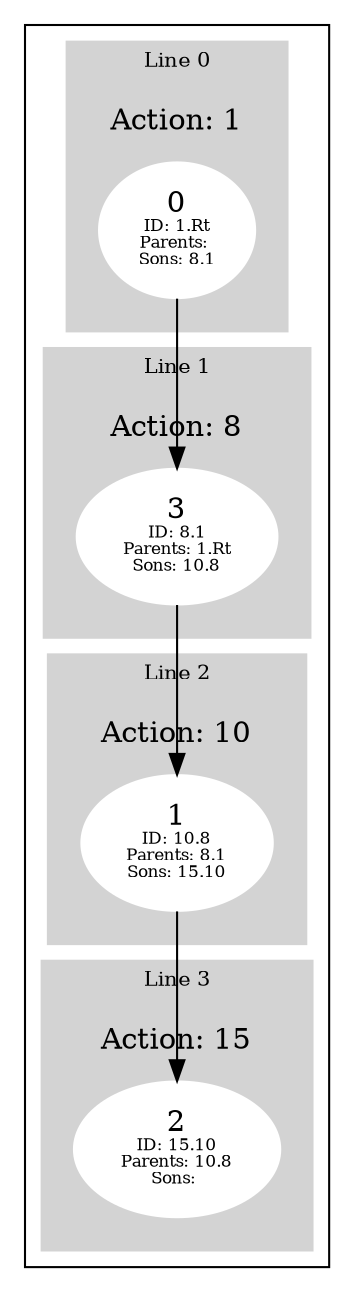 digraph G {
subgraph cluster_info {
        subgraph cluster_0 {
        style=filled;
        color=lightgrey;
        node [style=filled,color=white];
        subgraph cluster_act_1 {
label = "Action: 1"step_1_Rt [label=<0<BR /><FONT POINT-SIZE="8">ID: 1.Rt</FONT><BR /><FONT POINT-SIZE="8">Parents: </FONT><BR /><FONT POINT-SIZE="8">Sons: 8.1</FONT>>]
}

        fontsize="10"
        label = "Line 0";
        }

        subgraph cluster_2 {
        style=filled;
        color=lightgrey;
        node [style=filled,color=white];
        subgraph cluster_act_10 {
label = "Action: 10"step_10_8 [label=<1<BR /><FONT POINT-SIZE="8">ID: 10.8</FONT><BR /><FONT POINT-SIZE="8">Parents: 8.1</FONT><BR /><FONT POINT-SIZE="8">Sons: 15.10</FONT>>]
}

        fontsize="10"
        label = "Line 2";
        }

        subgraph cluster_3 {
        style=filled;
        color=lightgrey;
        node [style=filled,color=white];
        subgraph cluster_act_15 {
label = "Action: 15"step_15_10 [label=<2<BR /><FONT POINT-SIZE="8">ID: 15.10</FONT><BR /><FONT POINT-SIZE="8">Parents: 10.8</FONT><BR /><FONT POINT-SIZE="8">Sons: </FONT>>]
}

        fontsize="10"
        label = "Line 3";
        }

        subgraph cluster_1 {
        style=filled;
        color=lightgrey;
        node [style=filled,color=white];
        subgraph cluster_act_8 {
label = "Action: 8"step_8_1 [label=<3<BR /><FONT POINT-SIZE="8">ID: 8.1</FONT><BR /><FONT POINT-SIZE="8">Parents: 1.Rt</FONT><BR /><FONT POINT-SIZE="8">Sons: 10.8</FONT>>]
}

        fontsize="10"
        label = "Line 1";
        }
step_8_1 -> step_10_8; 
step_1_Rt -> step_8_1; 
step_10_8 -> step_15_10; 
}}